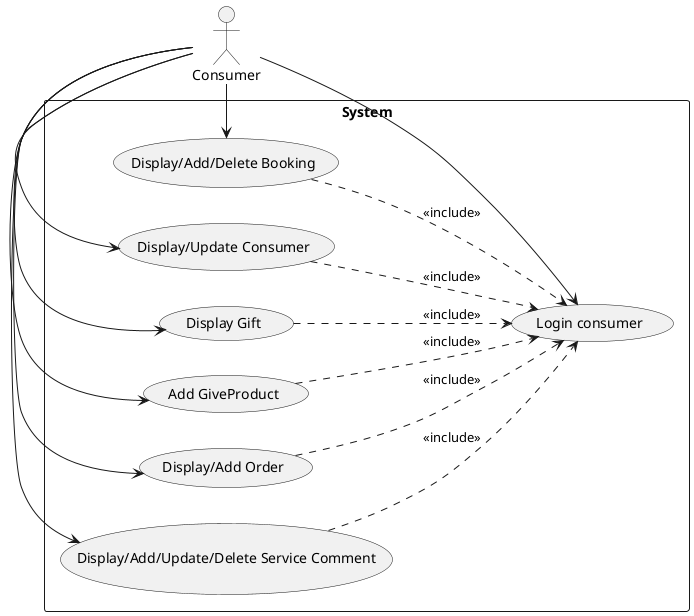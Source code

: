 @startuml
left to right direction
actor "Consumer"


rectangle System{
	Consumer ->  (Login consumer)
	Consumer -> (Display/Add/Delete Booking)
	(Display/Add/Delete Booking) ..> (Login consumer): <<include>>
	Consumer -> (Display/Update Consumer)
	(Display/Update Consumer) ..> (Login consumer): <<include>>
	Consumer -> (Display Gift)
	(Display Gift) ..> (Login consumer): <<include>>
	Consumer -> (Add GiveProduct)
	(Add GiveProduct) ..> (Login consumer): <<include>>
	Consumer -> (Display/Add Order)
	(Display/Add Order) ..> (Login consumer): <<include>>
	Consumer -> (Display/Add/Update/Delete Service Comment)
	(Display/Add/Update/Delete Service Comment) ..> (Login consumer): <<include>>
}
@enduml